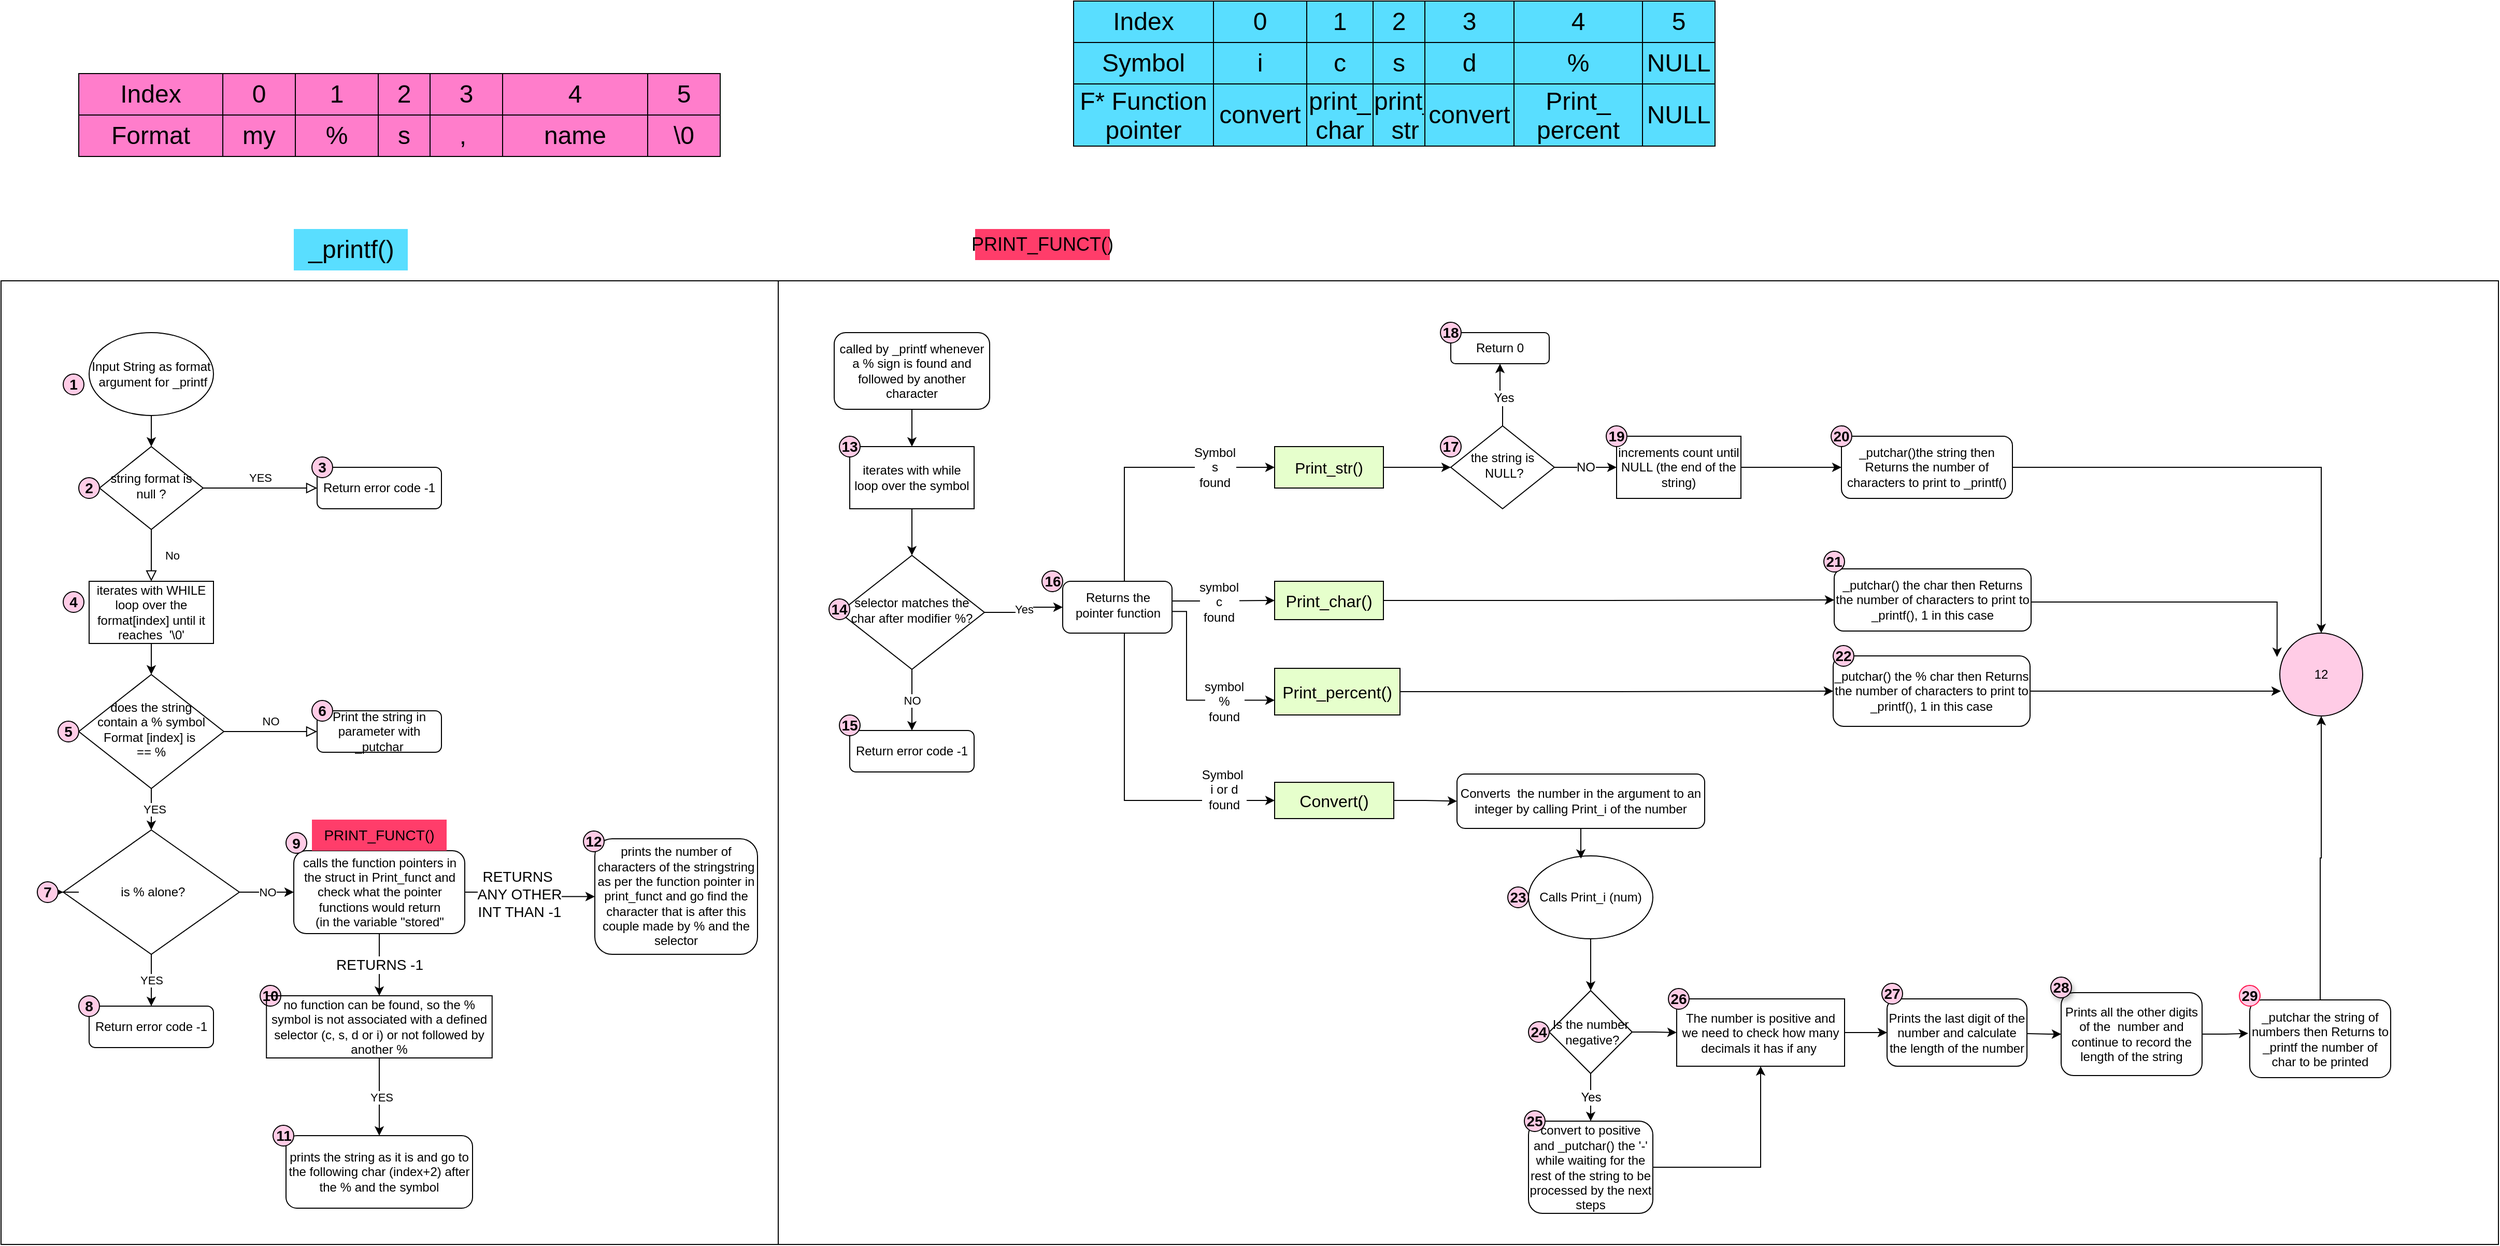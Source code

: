<mxfile version="20.0.4" type="github">
  <diagram id="C5RBs43oDa-KdzZeNtuy" name="Page-1">
    <mxGraphModel dx="1729" dy="2488" grid="1" gridSize="10" guides="1" tooltips="1" connect="1" arrows="1" fold="1" page="1" pageScale="1" pageWidth="827" pageHeight="1169" math="0" shadow="0">
      <root>
        <mxCell id="WIyWlLk6GJQsqaUBKTNV-0" />
        <mxCell id="WIyWlLk6GJQsqaUBKTNV-1" parent="WIyWlLk6GJQsqaUBKTNV-0" />
        <mxCell id="KUyzzJxHjY41XlbrRfeV-175" value="" style="whiteSpace=wrap;html=1;fontSize=14;fillColor=none;" vertex="1" parent="WIyWlLk6GJQsqaUBKTNV-1">
          <mxGeometry x="750" y="100" width="1660" height="930" as="geometry" />
        </mxCell>
        <mxCell id="KUyzzJxHjY41XlbrRfeV-25" value="" style="whiteSpace=wrap;html=1;fontSize=14;fillColor=none;" vertex="1" parent="WIyWlLk6GJQsqaUBKTNV-1">
          <mxGeometry y="100" width="750" height="930" as="geometry" />
        </mxCell>
        <mxCell id="WIyWlLk6GJQsqaUBKTNV-4" value="No" style="rounded=0;html=1;jettySize=auto;orthogonalLoop=1;fontSize=11;endArrow=block;endFill=0;endSize=8;strokeWidth=1;shadow=0;labelBackgroundColor=none;edgeStyle=orthogonalEdgeStyle;" parent="WIyWlLk6GJQsqaUBKTNV-1" source="WIyWlLk6GJQsqaUBKTNV-6" edge="1">
          <mxGeometry y="20" relative="1" as="geometry">
            <mxPoint as="offset" />
            <mxPoint x="145" y="390" as="targetPoint" />
          </mxGeometry>
        </mxCell>
        <mxCell id="WIyWlLk6GJQsqaUBKTNV-5" value="YES" style="edgeStyle=orthogonalEdgeStyle;rounded=0;html=1;jettySize=auto;orthogonalLoop=1;fontSize=11;endArrow=block;endFill=0;endSize=8;strokeWidth=1;shadow=0;labelBackgroundColor=none;" parent="WIyWlLk6GJQsqaUBKTNV-1" source="WIyWlLk6GJQsqaUBKTNV-6" target="WIyWlLk6GJQsqaUBKTNV-7" edge="1">
          <mxGeometry y="10" relative="1" as="geometry">
            <mxPoint as="offset" />
          </mxGeometry>
        </mxCell>
        <mxCell id="WIyWlLk6GJQsqaUBKTNV-6" value="string format is null ?" style="rhombus;whiteSpace=wrap;html=1;shadow=0;fontFamily=Helvetica;fontSize=12;align=center;strokeWidth=1;spacing=6;spacingTop=-4;" parent="WIyWlLk6GJQsqaUBKTNV-1" vertex="1">
          <mxGeometry x="95" y="260" width="100" height="80" as="geometry" />
        </mxCell>
        <mxCell id="WIyWlLk6GJQsqaUBKTNV-7" value="Return error code -1" style="rounded=1;whiteSpace=wrap;html=1;fontSize=12;glass=0;strokeWidth=1;shadow=0;" parent="WIyWlLk6GJQsqaUBKTNV-1" vertex="1">
          <mxGeometry x="305" y="280" width="120" height="40" as="geometry" />
        </mxCell>
        <mxCell id="WIyWlLk6GJQsqaUBKTNV-9" value="NO" style="edgeStyle=orthogonalEdgeStyle;rounded=0;html=1;jettySize=auto;orthogonalLoop=1;fontSize=11;endArrow=block;endFill=0;endSize=8;strokeWidth=1;shadow=0;labelBackgroundColor=none;" parent="WIyWlLk6GJQsqaUBKTNV-1" source="WIyWlLk6GJQsqaUBKTNV-10" target="WIyWlLk6GJQsqaUBKTNV-12" edge="1">
          <mxGeometry y="10" relative="1" as="geometry">
            <mxPoint as="offset" />
          </mxGeometry>
        </mxCell>
        <mxCell id="7TEuUntVr6q2_0Xe6KeG-6" style="edgeStyle=orthogonalEdgeStyle;rounded=0;orthogonalLoop=1;jettySize=auto;html=1;" parent="WIyWlLk6GJQsqaUBKTNV-1" source="WIyWlLk6GJQsqaUBKTNV-10" target="7TEuUntVr6q2_0Xe6KeG-5" edge="1">
          <mxGeometry relative="1" as="geometry">
            <mxPoint x="145" y="630" as="targetPoint" />
          </mxGeometry>
        </mxCell>
        <mxCell id="KUyzzJxHjY41XlbrRfeV-169" value="YES" style="edgeLabel;html=1;align=center;verticalAlign=middle;resizable=0;points=[];fontSize=11;" vertex="1" connectable="0" parent="7TEuUntVr6q2_0Xe6KeG-6">
          <mxGeometry y="3" relative="1" as="geometry">
            <mxPoint as="offset" />
          </mxGeometry>
        </mxCell>
        <mxCell id="WIyWlLk6GJQsqaUBKTNV-10" value="does the string &lt;br style=&quot;font-size: 12px;&quot;&gt;contain a % symbol&lt;br style=&quot;font-size: 12px;&quot;&gt;Format [index] is&amp;nbsp;&lt;br style=&quot;font-size: 12px;&quot;&gt;== %" style="rhombus;whiteSpace=wrap;html=1;shadow=0;fontFamily=Helvetica;fontSize=12;align=center;strokeWidth=1;spacing=6;spacingTop=-4;" parent="WIyWlLk6GJQsqaUBKTNV-1" vertex="1">
          <mxGeometry x="75" y="480" width="140" height="110" as="geometry" />
        </mxCell>
        <mxCell id="WIyWlLk6GJQsqaUBKTNV-11" value="Return error code -1" style="rounded=1;whiteSpace=wrap;html=1;fontSize=12;glass=0;strokeWidth=1;shadow=0;" parent="WIyWlLk6GJQsqaUBKTNV-1" vertex="1">
          <mxGeometry x="85" y="800" width="120" height="40" as="geometry" />
        </mxCell>
        <mxCell id="WIyWlLk6GJQsqaUBKTNV-12" value="Print the string in parameter with _putchar" style="rounded=1;whiteSpace=wrap;html=1;fontSize=12;glass=0;strokeWidth=1;shadow=0;" parent="WIyWlLk6GJQsqaUBKTNV-1" vertex="1">
          <mxGeometry x="305" y="515" width="120" height="40" as="geometry" />
        </mxCell>
        <mxCell id="7TEuUntVr6q2_0Xe6KeG-1" style="edgeStyle=orthogonalEdgeStyle;rounded=0;orthogonalLoop=1;jettySize=auto;html=1;entryX=0.5;entryY=0;entryDx=0;entryDy=0;" parent="WIyWlLk6GJQsqaUBKTNV-1" source="7TEuUntVr6q2_0Xe6KeG-0" edge="1">
          <mxGeometry relative="1" as="geometry">
            <mxPoint x="145" y="260" as="targetPoint" />
          </mxGeometry>
        </mxCell>
        <object label="Input String as format &amp;nbsp;argument for _printf" id="7TEuUntVr6q2_0Xe6KeG-0">
          <mxCell style="ellipse;whiteSpace=wrap;html=1;" parent="WIyWlLk6GJQsqaUBKTNV-1" vertex="1">
            <mxGeometry x="85" y="150" width="120" height="80" as="geometry" />
          </mxCell>
        </object>
        <mxCell id="7TEuUntVr6q2_0Xe6KeG-3" value="" style="edgeStyle=orthogonalEdgeStyle;rounded=0;orthogonalLoop=1;jettySize=auto;html=1;" parent="WIyWlLk6GJQsqaUBKTNV-1" source="7TEuUntVr6q2_0Xe6KeG-2" target="WIyWlLk6GJQsqaUBKTNV-10" edge="1">
          <mxGeometry relative="1" as="geometry" />
        </mxCell>
        <mxCell id="7TEuUntVr6q2_0Xe6KeG-2" value="iterates with WHILE loop over the format[index] until it reaches &amp;nbsp;&#39;\0&#39;" style="rounded=0;whiteSpace=wrap;html=1;" parent="WIyWlLk6GJQsqaUBKTNV-1" vertex="1">
          <mxGeometry x="85" y="390" width="120" height="60" as="geometry" />
        </mxCell>
        <mxCell id="7TEuUntVr6q2_0Xe6KeG-7" value="YES" style="edgeStyle=orthogonalEdgeStyle;rounded=0;orthogonalLoop=1;jettySize=auto;html=1;" parent="WIyWlLk6GJQsqaUBKTNV-1" source="7TEuUntVr6q2_0Xe6KeG-5" target="WIyWlLk6GJQsqaUBKTNV-11" edge="1">
          <mxGeometry relative="1" as="geometry" />
        </mxCell>
        <mxCell id="7TEuUntVr6q2_0Xe6KeG-9" value="NO" style="edgeStyle=orthogonalEdgeStyle;rounded=0;orthogonalLoop=1;jettySize=auto;html=1;entryX=0;entryY=0.5;entryDx=0;entryDy=0;" parent="WIyWlLk6GJQsqaUBKTNV-1" source="7TEuUntVr6q2_0Xe6KeG-5" target="KUyzzJxHjY41XlbrRfeV-10" edge="1">
          <mxGeometry relative="1" as="geometry">
            <mxPoint x="325" y="690" as="targetPoint" />
          </mxGeometry>
        </mxCell>
        <mxCell id="7TEuUntVr6q2_0Xe6KeG-5" value="&amp;nbsp;is % alone?" style="rhombus;whiteSpace=wrap;html=1;" parent="WIyWlLk6GJQsqaUBKTNV-1" vertex="1">
          <mxGeometry x="60" y="630" width="170" height="120" as="geometry" />
        </mxCell>
        <mxCell id="KUyzzJxHjY41XlbrRfeV-0" value="&lt;b&gt;&lt;font style=&quot;font-size: 14px;&quot;&gt;1&lt;/font&gt;&lt;/b&gt;" style="ellipse;whiteSpace=wrap;html=1;aspect=fixed;fillColor=#FFCCE6;" vertex="1" parent="WIyWlLk6GJQsqaUBKTNV-1">
          <mxGeometry x="60" y="190" width="20" height="20" as="geometry" />
        </mxCell>
        <mxCell id="KUyzzJxHjY41XlbrRfeV-1" value="&lt;b&gt;&lt;font style=&quot;font-size: 14px;&quot;&gt;2&lt;/font&gt;&lt;/b&gt;" style="ellipse;whiteSpace=wrap;html=1;aspect=fixed;fillColor=#FFCCE6;" vertex="1" parent="WIyWlLk6GJQsqaUBKTNV-1">
          <mxGeometry x="75" y="290" width="20" height="20" as="geometry" />
        </mxCell>
        <mxCell id="KUyzzJxHjY41XlbrRfeV-2" value="&lt;b&gt;&lt;font style=&quot;font-size: 14px;&quot;&gt;3&lt;/font&gt;&lt;/b&gt;" style="ellipse;whiteSpace=wrap;html=1;aspect=fixed;fillColor=#FFCCE6;" vertex="1" parent="WIyWlLk6GJQsqaUBKTNV-1">
          <mxGeometry x="300" y="270" width="20" height="20" as="geometry" />
        </mxCell>
        <mxCell id="KUyzzJxHjY41XlbrRfeV-3" value="&lt;b&gt;&lt;font style=&quot;font-size: 14px;&quot;&gt;4&lt;/font&gt;&lt;/b&gt;" style="ellipse;whiteSpace=wrap;html=1;aspect=fixed;fillColor=#FFCCE6;" vertex="1" parent="WIyWlLk6GJQsqaUBKTNV-1">
          <mxGeometry x="60" y="400" width="20" height="20" as="geometry" />
        </mxCell>
        <mxCell id="KUyzzJxHjY41XlbrRfeV-4" value="&lt;b&gt;&lt;font style=&quot;font-size: 14px;&quot;&gt;5&lt;/font&gt;&lt;/b&gt;" style="ellipse;whiteSpace=wrap;html=1;aspect=fixed;fillColor=#FFCCE6;" vertex="1" parent="WIyWlLk6GJQsqaUBKTNV-1">
          <mxGeometry x="55" y="525" width="20" height="20" as="geometry" />
        </mxCell>
        <mxCell id="KUyzzJxHjY41XlbrRfeV-5" value="&lt;b&gt;&lt;font style=&quot;font-size: 14px;&quot;&gt;6&lt;/font&gt;&lt;/b&gt;" style="ellipse;whiteSpace=wrap;html=1;aspect=fixed;fillColor=#FFCCE6;" vertex="1" parent="WIyWlLk6GJQsqaUBKTNV-1">
          <mxGeometry x="300" y="505" width="20" height="20" as="geometry" />
        </mxCell>
        <mxCell id="KUyzzJxHjY41XlbrRfeV-7" value="" style="edgeStyle=orthogonalEdgeStyle;rounded=0;orthogonalLoop=1;jettySize=auto;html=1;fontSize=14;" edge="1" parent="WIyWlLk6GJQsqaUBKTNV-1" source="KUyzzJxHjY41XlbrRfeV-6" target="7TEuUntVr6q2_0Xe6KeG-5">
          <mxGeometry relative="1" as="geometry" />
        </mxCell>
        <mxCell id="KUyzzJxHjY41XlbrRfeV-6" value="&lt;b&gt;&lt;font style=&quot;font-size: 14px;&quot;&gt;7&lt;/font&gt;&lt;/b&gt;" style="ellipse;whiteSpace=wrap;html=1;aspect=fixed;fillColor=#FFCCE6;" vertex="1" parent="WIyWlLk6GJQsqaUBKTNV-1">
          <mxGeometry x="35" y="680" width="20" height="20" as="geometry" />
        </mxCell>
        <mxCell id="KUyzzJxHjY41XlbrRfeV-8" value="&lt;b&gt;&lt;font style=&quot;font-size: 14px;&quot;&gt;8&lt;/font&gt;&lt;/b&gt;" style="ellipse;whiteSpace=wrap;html=1;aspect=fixed;fillColor=#FFCCE6;" vertex="1" parent="WIyWlLk6GJQsqaUBKTNV-1">
          <mxGeometry x="75" y="790" width="20" height="20" as="geometry" />
        </mxCell>
        <mxCell id="KUyzzJxHjY41XlbrRfeV-14" value="RETURNS -1" style="edgeStyle=orthogonalEdgeStyle;rounded=0;orthogonalLoop=1;jettySize=auto;html=1;fontSize=14;entryX=0.5;entryY=0;entryDx=0;entryDy=0;" edge="1" parent="WIyWlLk6GJQsqaUBKTNV-1" source="KUyzzJxHjY41XlbrRfeV-10" target="KUyzzJxHjY41XlbrRfeV-171">
          <mxGeometry relative="1" as="geometry">
            <mxPoint x="310" y="790" as="targetPoint" />
          </mxGeometry>
        </mxCell>
        <mxCell id="KUyzzJxHjY41XlbrRfeV-22" value="RETURNS&amp;nbsp;&lt;br&gt;ANY OTHER&lt;br&gt;INT THAN -1" style="edgeStyle=orthogonalEdgeStyle;rounded=0;orthogonalLoop=1;jettySize=auto;html=1;fontSize=14;" edge="1" parent="WIyWlLk6GJQsqaUBKTNV-1" source="KUyzzJxHjY41XlbrRfeV-10" target="KUyzzJxHjY41XlbrRfeV-19">
          <mxGeometry y="-10" relative="1" as="geometry">
            <mxPoint as="offset" />
          </mxGeometry>
        </mxCell>
        <mxCell id="KUyzzJxHjY41XlbrRfeV-10" value="&lt;span style=&quot;font-size: 12px;&quot;&gt;calls the function pointers in the struct in Print_funct and check what the pointer functions would return&lt;br style=&quot;font-size: 12px;&quot;&gt;(in the variable &quot;stored&quot;&lt;br style=&quot;font-size: 12px;&quot;&gt;&lt;/span&gt;" style="rounded=1;whiteSpace=wrap;html=1;fontSize=12;" vertex="1" parent="WIyWlLk6GJQsqaUBKTNV-1">
          <mxGeometry x="282.5" y="650" width="165" height="80" as="geometry" />
        </mxCell>
        <mxCell id="KUyzzJxHjY41XlbrRfeV-11" value="&lt;b&gt;&lt;font style=&quot;font-size: 14px;&quot;&gt;9&lt;/font&gt;&lt;/b&gt;" style="ellipse;whiteSpace=wrap;html=1;aspect=fixed;fillColor=#FFCCE6;" vertex="1" parent="WIyWlLk6GJQsqaUBKTNV-1">
          <mxGeometry x="275" y="632.5" width="20" height="20" as="geometry" />
        </mxCell>
        <mxCell id="KUyzzJxHjY41XlbrRfeV-13" value="&lt;b&gt;&lt;font style=&quot;font-size: 14px;&quot;&gt;10&lt;/font&gt;&lt;/b&gt;" style="ellipse;whiteSpace=wrap;html=1;aspect=fixed;fillColor=#FFCCE6;" vertex="1" parent="WIyWlLk6GJQsqaUBKTNV-1">
          <mxGeometry x="250" y="780" width="20" height="20" as="geometry" />
        </mxCell>
        <mxCell id="KUyzzJxHjY41XlbrRfeV-15" value="prints the string as it is and go to the following char (index+2) after the % and the symbol" style="rounded=1;whiteSpace=wrap;html=1;fontSize=12;glass=0;strokeWidth=1;shadow=0;" vertex="1" parent="WIyWlLk6GJQsqaUBKTNV-1">
          <mxGeometry x="275" y="925" width="180" height="70" as="geometry" />
        </mxCell>
        <mxCell id="KUyzzJxHjY41XlbrRfeV-17" value="PRINT_FUNCT()" style="text;html=1;strokeColor=none;fillColor=#FF3D6A;align=center;verticalAlign=middle;whiteSpace=wrap;rounded=0;fontSize=14;" vertex="1" parent="WIyWlLk6GJQsqaUBKTNV-1">
          <mxGeometry x="300" y="620" width="130" height="30" as="geometry" />
        </mxCell>
        <mxCell id="KUyzzJxHjY41XlbrRfeV-18" value="&lt;b&gt;&lt;font style=&quot;font-size: 14px;&quot;&gt;11&lt;/font&gt;&lt;/b&gt;" style="ellipse;whiteSpace=wrap;html=1;aspect=fixed;fillColor=#FFCCE6;" vertex="1" parent="WIyWlLk6GJQsqaUBKTNV-1">
          <mxGeometry x="262.5" y="915" width="20" height="20" as="geometry" />
        </mxCell>
        <mxCell id="KUyzzJxHjY41XlbrRfeV-19" value="prints the number of characters of the stringstring as per the function pointer in print_funct and go find the character that is after this couple made by % and the selector" style="rounded=1;whiteSpace=wrap;html=1;fontSize=12;glass=0;strokeWidth=1;shadow=0;" vertex="1" parent="WIyWlLk6GJQsqaUBKTNV-1">
          <mxGeometry x="573" y="638.5" width="157" height="111.5" as="geometry" />
        </mxCell>
        <mxCell id="KUyzzJxHjY41XlbrRfeV-23" value="&lt;b&gt;&lt;font style=&quot;font-size: 14px;&quot;&gt;12&lt;/font&gt;&lt;/b&gt;" style="ellipse;whiteSpace=wrap;html=1;aspect=fixed;fillColor=#FFCCE6;" vertex="1" parent="WIyWlLk6GJQsqaUBKTNV-1">
          <mxGeometry x="562" y="631" width="20" height="20" as="geometry" />
        </mxCell>
        <mxCell id="KUyzzJxHjY41XlbrRfeV-24" value="PRINT_FUNCT()" style="text;html=1;strokeColor=none;fillColor=#FF3D6A;align=center;verticalAlign=middle;whiteSpace=wrap;rounded=0;fontSize=18;" vertex="1" parent="WIyWlLk6GJQsqaUBKTNV-1">
          <mxGeometry x="940" y="50" width="130" height="30" as="geometry" />
        </mxCell>
        <mxCell id="KUyzzJxHjY41XlbrRfeV-26" value="&lt;font style=&quot;font-size: 24px;&quot;&gt;_printf()&lt;/font&gt;" style="text;html=1;strokeColor=none;fillColor=#59DEFF;align=center;verticalAlign=middle;whiteSpace=wrap;rounded=0;fontSize=14;" vertex="1" parent="WIyWlLk6GJQsqaUBKTNV-1">
          <mxGeometry x="282.5" y="50" width="110" height="40" as="geometry" />
        </mxCell>
        <mxCell id="KUyzzJxHjY41XlbrRfeV-27" value="" style="shape=table;html=1;whiteSpace=wrap;startSize=0;container=1;collapsible=0;childLayout=tableLayout;fontSize=24;fillColor=#59DEFF;" vertex="1" parent="WIyWlLk6GJQsqaUBKTNV-1">
          <mxGeometry x="1035" y="-170" width="619" height="140" as="geometry" />
        </mxCell>
        <mxCell id="KUyzzJxHjY41XlbrRfeV-28" value="" style="shape=tableRow;horizontal=0;startSize=0;swimlaneHead=0;swimlaneBody=0;top=0;left=0;bottom=0;right=0;collapsible=0;dropTarget=0;fillColor=none;points=[[0,0.5],[1,0.5]];portConstraint=eastwest;fontSize=24;" vertex="1" parent="KUyzzJxHjY41XlbrRfeV-27">
          <mxGeometry width="619" height="40" as="geometry" />
        </mxCell>
        <mxCell id="KUyzzJxHjY41XlbrRfeV-30" value="Index" style="shape=partialRectangle;html=1;whiteSpace=wrap;connectable=0;fillColor=none;top=0;left=0;bottom=0;right=0;overflow=hidden;fontSize=24;" vertex="1" parent="KUyzzJxHjY41XlbrRfeV-28">
          <mxGeometry width="135" height="40" as="geometry">
            <mxRectangle width="135" height="40" as="alternateBounds" />
          </mxGeometry>
        </mxCell>
        <mxCell id="KUyzzJxHjY41XlbrRfeV-31" value="0" style="shape=partialRectangle;html=1;whiteSpace=wrap;connectable=0;fillColor=none;top=0;left=0;bottom=0;right=0;overflow=hidden;fontSize=24;" vertex="1" parent="KUyzzJxHjY41XlbrRfeV-28">
          <mxGeometry x="135" width="90" height="40" as="geometry">
            <mxRectangle width="90" height="40" as="alternateBounds" />
          </mxGeometry>
        </mxCell>
        <mxCell id="KUyzzJxHjY41XlbrRfeV-41" value="1" style="shape=partialRectangle;html=1;whiteSpace=wrap;connectable=0;fillColor=none;top=0;left=0;bottom=0;right=0;overflow=hidden;fontSize=24;" vertex="1" parent="KUyzzJxHjY41XlbrRfeV-28">
          <mxGeometry x="225" width="64" height="40" as="geometry">
            <mxRectangle width="64" height="40" as="alternateBounds" />
          </mxGeometry>
        </mxCell>
        <mxCell id="KUyzzJxHjY41XlbrRfeV-44" value="2" style="shape=partialRectangle;html=1;whiteSpace=wrap;connectable=0;fillColor=none;top=0;left=0;bottom=0;right=0;overflow=hidden;fontSize=24;" vertex="1" parent="KUyzzJxHjY41XlbrRfeV-28">
          <mxGeometry x="289" width="50" height="40" as="geometry">
            <mxRectangle width="50" height="40" as="alternateBounds" />
          </mxGeometry>
        </mxCell>
        <mxCell id="KUyzzJxHjY41XlbrRfeV-47" value="3" style="shape=partialRectangle;html=1;whiteSpace=wrap;connectable=0;fillColor=none;top=0;left=0;bottom=0;right=0;overflow=hidden;fontSize=24;" vertex="1" parent="KUyzzJxHjY41XlbrRfeV-28">
          <mxGeometry x="339" width="86" height="40" as="geometry">
            <mxRectangle width="86" height="40" as="alternateBounds" />
          </mxGeometry>
        </mxCell>
        <mxCell id="KUyzzJxHjY41XlbrRfeV-50" value="4" style="shape=partialRectangle;html=1;whiteSpace=wrap;connectable=0;fillColor=none;top=0;left=0;bottom=0;right=0;overflow=hidden;fontSize=24;" vertex="1" parent="KUyzzJxHjY41XlbrRfeV-28">
          <mxGeometry x="425" width="124" height="40" as="geometry">
            <mxRectangle width="124" height="40" as="alternateBounds" />
          </mxGeometry>
        </mxCell>
        <mxCell id="KUyzzJxHjY41XlbrRfeV-53" value="5" style="shape=partialRectangle;html=1;whiteSpace=wrap;connectable=0;fillColor=none;top=0;left=0;bottom=0;right=0;overflow=hidden;fontSize=24;" vertex="1" parent="KUyzzJxHjY41XlbrRfeV-28">
          <mxGeometry x="549" width="70" height="40" as="geometry">
            <mxRectangle width="70" height="40" as="alternateBounds" />
          </mxGeometry>
        </mxCell>
        <mxCell id="KUyzzJxHjY41XlbrRfeV-32" value="" style="shape=tableRow;horizontal=0;startSize=0;swimlaneHead=0;swimlaneBody=0;top=0;left=0;bottom=0;right=0;collapsible=0;dropTarget=0;fillColor=none;points=[[0,0.5],[1,0.5]];portConstraint=eastwest;fontSize=24;" vertex="1" parent="KUyzzJxHjY41XlbrRfeV-27">
          <mxGeometry y="40" width="619" height="40" as="geometry" />
        </mxCell>
        <mxCell id="KUyzzJxHjY41XlbrRfeV-34" value="Symbol" style="shape=partialRectangle;html=1;whiteSpace=wrap;connectable=0;fillColor=none;top=0;left=0;bottom=0;right=0;overflow=hidden;fontSize=24;" vertex="1" parent="KUyzzJxHjY41XlbrRfeV-32">
          <mxGeometry width="135" height="40" as="geometry">
            <mxRectangle width="135" height="40" as="alternateBounds" />
          </mxGeometry>
        </mxCell>
        <mxCell id="KUyzzJxHjY41XlbrRfeV-35" value="i" style="shape=partialRectangle;html=1;whiteSpace=wrap;connectable=0;fillColor=none;top=0;left=0;bottom=0;right=0;overflow=hidden;fontSize=24;" vertex="1" parent="KUyzzJxHjY41XlbrRfeV-32">
          <mxGeometry x="135" width="90" height="40" as="geometry">
            <mxRectangle width="90" height="40" as="alternateBounds" />
          </mxGeometry>
        </mxCell>
        <mxCell id="KUyzzJxHjY41XlbrRfeV-42" value="c" style="shape=partialRectangle;html=1;whiteSpace=wrap;connectable=0;fillColor=none;top=0;left=0;bottom=0;right=0;overflow=hidden;fontSize=24;" vertex="1" parent="KUyzzJxHjY41XlbrRfeV-32">
          <mxGeometry x="225" width="64" height="40" as="geometry">
            <mxRectangle width="64" height="40" as="alternateBounds" />
          </mxGeometry>
        </mxCell>
        <mxCell id="KUyzzJxHjY41XlbrRfeV-45" value="s" style="shape=partialRectangle;html=1;whiteSpace=wrap;connectable=0;fillColor=none;top=0;left=0;bottom=0;right=0;overflow=hidden;fontSize=24;" vertex="1" parent="KUyzzJxHjY41XlbrRfeV-32">
          <mxGeometry x="289" width="50" height="40" as="geometry">
            <mxRectangle width="50" height="40" as="alternateBounds" />
          </mxGeometry>
        </mxCell>
        <mxCell id="KUyzzJxHjY41XlbrRfeV-48" value="d" style="shape=partialRectangle;html=1;whiteSpace=wrap;connectable=0;fillColor=none;top=0;left=0;bottom=0;right=0;overflow=hidden;fontSize=24;" vertex="1" parent="KUyzzJxHjY41XlbrRfeV-32">
          <mxGeometry x="339" width="86" height="40" as="geometry">
            <mxRectangle width="86" height="40" as="alternateBounds" />
          </mxGeometry>
        </mxCell>
        <mxCell id="KUyzzJxHjY41XlbrRfeV-51" value="%" style="shape=partialRectangle;html=1;whiteSpace=wrap;connectable=0;fillColor=none;top=0;left=0;bottom=0;right=0;overflow=hidden;fontSize=24;" vertex="1" parent="KUyzzJxHjY41XlbrRfeV-32">
          <mxGeometry x="425" width="124" height="40" as="geometry">
            <mxRectangle width="124" height="40" as="alternateBounds" />
          </mxGeometry>
        </mxCell>
        <mxCell id="KUyzzJxHjY41XlbrRfeV-54" value="NULL" style="shape=partialRectangle;html=1;whiteSpace=wrap;connectable=0;fillColor=none;top=0;left=0;bottom=0;right=0;overflow=hidden;fontSize=24;" vertex="1" parent="KUyzzJxHjY41XlbrRfeV-32">
          <mxGeometry x="549" width="70" height="40" as="geometry">
            <mxRectangle width="70" height="40" as="alternateBounds" />
          </mxGeometry>
        </mxCell>
        <mxCell id="KUyzzJxHjY41XlbrRfeV-36" value="" style="shape=tableRow;horizontal=0;startSize=0;swimlaneHead=0;swimlaneBody=0;top=0;left=0;bottom=0;right=0;collapsible=0;dropTarget=0;fillColor=none;points=[[0,0.5],[1,0.5]];portConstraint=eastwest;fontSize=24;" vertex="1" parent="KUyzzJxHjY41XlbrRfeV-27">
          <mxGeometry y="80" width="619" height="60" as="geometry" />
        </mxCell>
        <mxCell id="KUyzzJxHjY41XlbrRfeV-38" value="F* Function&lt;br&gt;pointer" style="shape=partialRectangle;html=1;whiteSpace=wrap;connectable=0;fillColor=none;top=0;left=0;bottom=0;right=0;overflow=hidden;fontSize=24;" vertex="1" parent="KUyzzJxHjY41XlbrRfeV-36">
          <mxGeometry width="135" height="60" as="geometry">
            <mxRectangle width="135" height="60" as="alternateBounds" />
          </mxGeometry>
        </mxCell>
        <mxCell id="KUyzzJxHjY41XlbrRfeV-39" value="convert" style="shape=partialRectangle;html=1;whiteSpace=wrap;connectable=0;fillColor=none;top=0;left=0;bottom=0;right=0;overflow=hidden;pointerEvents=1;fontSize=24;" vertex="1" parent="KUyzzJxHjY41XlbrRfeV-36">
          <mxGeometry x="135" width="90" height="60" as="geometry">
            <mxRectangle width="90" height="60" as="alternateBounds" />
          </mxGeometry>
        </mxCell>
        <mxCell id="KUyzzJxHjY41XlbrRfeV-43" value="print_&lt;br&gt;char" style="shape=partialRectangle;html=1;whiteSpace=wrap;connectable=0;fillColor=none;top=0;left=0;bottom=0;right=0;overflow=hidden;pointerEvents=1;fontSize=24;" vertex="1" parent="KUyzzJxHjY41XlbrRfeV-36">
          <mxGeometry x="225" width="64" height="60" as="geometry">
            <mxRectangle width="64" height="60" as="alternateBounds" />
          </mxGeometry>
        </mxCell>
        <mxCell id="KUyzzJxHjY41XlbrRfeV-46" value="print_&lt;br&gt;str" style="shape=partialRectangle;html=1;whiteSpace=wrap;connectable=0;fillColor=none;top=0;left=0;bottom=0;right=0;overflow=hidden;pointerEvents=1;fontSize=24;" vertex="1" parent="KUyzzJxHjY41XlbrRfeV-36">
          <mxGeometry x="289" width="50" height="60" as="geometry">
            <mxRectangle width="50" height="60" as="alternateBounds" />
          </mxGeometry>
        </mxCell>
        <mxCell id="KUyzzJxHjY41XlbrRfeV-49" value="convert" style="shape=partialRectangle;html=1;whiteSpace=wrap;connectable=0;fillColor=none;top=0;left=0;bottom=0;right=0;overflow=hidden;pointerEvents=1;fontSize=24;" vertex="1" parent="KUyzzJxHjY41XlbrRfeV-36">
          <mxGeometry x="339" width="86" height="60" as="geometry">
            <mxRectangle width="86" height="60" as="alternateBounds" />
          </mxGeometry>
        </mxCell>
        <mxCell id="KUyzzJxHjY41XlbrRfeV-52" value="Print_&lt;br&gt;percent" style="shape=partialRectangle;html=1;whiteSpace=wrap;connectable=0;fillColor=none;top=0;left=0;bottom=0;right=0;overflow=hidden;pointerEvents=1;fontSize=24;" vertex="1" parent="KUyzzJxHjY41XlbrRfeV-36">
          <mxGeometry x="425" width="124" height="60" as="geometry">
            <mxRectangle width="124" height="60" as="alternateBounds" />
          </mxGeometry>
        </mxCell>
        <mxCell id="KUyzzJxHjY41XlbrRfeV-55" value="NULL" style="shape=partialRectangle;html=1;whiteSpace=wrap;connectable=0;fillColor=none;top=0;left=0;bottom=0;right=0;overflow=hidden;pointerEvents=1;fontSize=24;" vertex="1" parent="KUyzzJxHjY41XlbrRfeV-36">
          <mxGeometry x="549" width="70" height="60" as="geometry">
            <mxRectangle width="70" height="60" as="alternateBounds" />
          </mxGeometry>
        </mxCell>
        <mxCell id="KUyzzJxHjY41XlbrRfeV-84" style="edgeStyle=orthogonalEdgeStyle;rounded=0;orthogonalLoop=1;jettySize=auto;html=1;entryX=0.5;entryY=0;entryDx=0;entryDy=0;fontSize=24;" edge="1" parent="WIyWlLk6GJQsqaUBKTNV-1" source="KUyzzJxHjY41XlbrRfeV-56" target="KUyzzJxHjY41XlbrRfeV-83">
          <mxGeometry relative="1" as="geometry" />
        </mxCell>
        <mxCell id="KUyzzJxHjY41XlbrRfeV-56" value="&lt;span style=&quot;font-size: 12px;&quot;&gt;called by _printf whenever a % sign is found and followed by another character&lt;br style=&quot;font-size: 12px;&quot;&gt;&lt;/span&gt;" style="rounded=1;whiteSpace=wrap;html=1;fontSize=12;" vertex="1" parent="WIyWlLk6GJQsqaUBKTNV-1">
          <mxGeometry x="804" y="150" width="150" height="74" as="geometry" />
        </mxCell>
        <mxCell id="KUyzzJxHjY41XlbrRfeV-57" value="" style="shape=table;html=1;whiteSpace=wrap;startSize=0;container=1;collapsible=0;childLayout=tableLayout;fontSize=24;fillColor=#FF7DCB;" vertex="1" parent="WIyWlLk6GJQsqaUBKTNV-1">
          <mxGeometry x="75" y="-100" width="619" height="80" as="geometry" />
        </mxCell>
        <mxCell id="KUyzzJxHjY41XlbrRfeV-58" value="" style="shape=tableRow;horizontal=0;startSize=0;swimlaneHead=0;swimlaneBody=0;top=0;left=0;bottom=0;right=0;collapsible=0;dropTarget=0;fillColor=none;points=[[0,0.5],[1,0.5]];portConstraint=eastwest;fontSize=24;" vertex="1" parent="KUyzzJxHjY41XlbrRfeV-57">
          <mxGeometry width="619" height="40" as="geometry" />
        </mxCell>
        <mxCell id="KUyzzJxHjY41XlbrRfeV-59" value="Index" style="shape=partialRectangle;html=1;whiteSpace=wrap;connectable=0;fillColor=none;top=0;left=0;bottom=0;right=0;overflow=hidden;fontSize=24;" vertex="1" parent="KUyzzJxHjY41XlbrRfeV-58">
          <mxGeometry width="139" height="40" as="geometry">
            <mxRectangle width="139" height="40" as="alternateBounds" />
          </mxGeometry>
        </mxCell>
        <mxCell id="KUyzzJxHjY41XlbrRfeV-60" value="0" style="shape=partialRectangle;html=1;whiteSpace=wrap;connectable=0;fillColor=none;top=0;left=0;bottom=0;right=0;overflow=hidden;fontSize=24;" vertex="1" parent="KUyzzJxHjY41XlbrRfeV-58">
          <mxGeometry x="139" width="70" height="40" as="geometry">
            <mxRectangle width="70" height="40" as="alternateBounds" />
          </mxGeometry>
        </mxCell>
        <mxCell id="KUyzzJxHjY41XlbrRfeV-61" value="1" style="shape=partialRectangle;html=1;whiteSpace=wrap;connectable=0;fillColor=none;top=0;left=0;bottom=0;right=0;overflow=hidden;fontSize=24;" vertex="1" parent="KUyzzJxHjY41XlbrRfeV-58">
          <mxGeometry x="209" width="80" height="40" as="geometry">
            <mxRectangle width="80" height="40" as="alternateBounds" />
          </mxGeometry>
        </mxCell>
        <mxCell id="KUyzzJxHjY41XlbrRfeV-62" value="2" style="shape=partialRectangle;html=1;whiteSpace=wrap;connectable=0;fillColor=none;top=0;left=0;bottom=0;right=0;overflow=hidden;fontSize=24;" vertex="1" parent="KUyzzJxHjY41XlbrRfeV-58">
          <mxGeometry x="289" width="50" height="40" as="geometry">
            <mxRectangle width="50" height="40" as="alternateBounds" />
          </mxGeometry>
        </mxCell>
        <mxCell id="KUyzzJxHjY41XlbrRfeV-63" value="3" style="shape=partialRectangle;html=1;whiteSpace=wrap;connectable=0;fillColor=none;top=0;left=0;bottom=0;right=0;overflow=hidden;fontSize=24;" vertex="1" parent="KUyzzJxHjY41XlbrRfeV-58">
          <mxGeometry x="339" width="70" height="40" as="geometry">
            <mxRectangle width="70" height="40" as="alternateBounds" />
          </mxGeometry>
        </mxCell>
        <mxCell id="KUyzzJxHjY41XlbrRfeV-64" value="4" style="shape=partialRectangle;html=1;whiteSpace=wrap;connectable=0;fillColor=none;top=0;left=0;bottom=0;right=0;overflow=hidden;fontSize=24;" vertex="1" parent="KUyzzJxHjY41XlbrRfeV-58">
          <mxGeometry x="409" width="140" height="40" as="geometry">
            <mxRectangle width="140" height="40" as="alternateBounds" />
          </mxGeometry>
        </mxCell>
        <mxCell id="KUyzzJxHjY41XlbrRfeV-65" value="5" style="shape=partialRectangle;html=1;whiteSpace=wrap;connectable=0;fillColor=none;top=0;left=0;bottom=0;right=0;overflow=hidden;fontSize=24;" vertex="1" parent="KUyzzJxHjY41XlbrRfeV-58">
          <mxGeometry x="549" width="70" height="40" as="geometry">
            <mxRectangle width="70" height="40" as="alternateBounds" />
          </mxGeometry>
        </mxCell>
        <mxCell id="KUyzzJxHjY41XlbrRfeV-66" value="" style="shape=tableRow;horizontal=0;startSize=0;swimlaneHead=0;swimlaneBody=0;top=0;left=0;bottom=0;right=0;collapsible=0;dropTarget=0;fillColor=none;points=[[0,0.5],[1,0.5]];portConstraint=eastwest;fontSize=24;" vertex="1" parent="KUyzzJxHjY41XlbrRfeV-57">
          <mxGeometry y="40" width="619" height="40" as="geometry" />
        </mxCell>
        <mxCell id="KUyzzJxHjY41XlbrRfeV-67" value="Format" style="shape=partialRectangle;html=1;whiteSpace=wrap;connectable=0;fillColor=none;top=0;left=0;bottom=0;right=0;overflow=hidden;fontSize=24;" vertex="1" parent="KUyzzJxHjY41XlbrRfeV-66">
          <mxGeometry width="139" height="40" as="geometry">
            <mxRectangle width="139" height="40" as="alternateBounds" />
          </mxGeometry>
        </mxCell>
        <mxCell id="KUyzzJxHjY41XlbrRfeV-68" value="my" style="shape=partialRectangle;html=1;whiteSpace=wrap;connectable=0;fillColor=none;top=0;left=0;bottom=0;right=0;overflow=hidden;fontSize=24;" vertex="1" parent="KUyzzJxHjY41XlbrRfeV-66">
          <mxGeometry x="139" width="70" height="40" as="geometry">
            <mxRectangle width="70" height="40" as="alternateBounds" />
          </mxGeometry>
        </mxCell>
        <mxCell id="KUyzzJxHjY41XlbrRfeV-69" value="%" style="shape=partialRectangle;html=1;whiteSpace=wrap;connectable=0;fillColor=none;top=0;left=0;bottom=0;right=0;overflow=hidden;fontSize=24;" vertex="1" parent="KUyzzJxHjY41XlbrRfeV-66">
          <mxGeometry x="209" width="80" height="40" as="geometry">
            <mxRectangle width="80" height="40" as="alternateBounds" />
          </mxGeometry>
        </mxCell>
        <mxCell id="KUyzzJxHjY41XlbrRfeV-70" value="s" style="shape=partialRectangle;html=1;whiteSpace=wrap;connectable=0;fillColor=none;top=0;left=0;bottom=0;right=0;overflow=hidden;fontSize=24;" vertex="1" parent="KUyzzJxHjY41XlbrRfeV-66">
          <mxGeometry x="289" width="50" height="40" as="geometry">
            <mxRectangle width="50" height="40" as="alternateBounds" />
          </mxGeometry>
        </mxCell>
        <mxCell id="KUyzzJxHjY41XlbrRfeV-71" value=",&amp;nbsp;" style="shape=partialRectangle;html=1;whiteSpace=wrap;connectable=0;fillColor=none;top=0;left=0;bottom=0;right=0;overflow=hidden;fontSize=24;" vertex="1" parent="KUyzzJxHjY41XlbrRfeV-66">
          <mxGeometry x="339" width="70" height="40" as="geometry">
            <mxRectangle width="70" height="40" as="alternateBounds" />
          </mxGeometry>
        </mxCell>
        <mxCell id="KUyzzJxHjY41XlbrRfeV-72" value="name" style="shape=partialRectangle;html=1;whiteSpace=wrap;connectable=0;fillColor=none;top=0;left=0;bottom=0;right=0;overflow=hidden;fontSize=24;" vertex="1" parent="KUyzzJxHjY41XlbrRfeV-66">
          <mxGeometry x="409" width="140" height="40" as="geometry">
            <mxRectangle width="140" height="40" as="alternateBounds" />
          </mxGeometry>
        </mxCell>
        <mxCell id="KUyzzJxHjY41XlbrRfeV-73" value="\0" style="shape=partialRectangle;html=1;whiteSpace=wrap;connectable=0;fillColor=none;top=0;left=0;bottom=0;right=0;overflow=hidden;fontSize=24;" vertex="1" parent="KUyzzJxHjY41XlbrRfeV-66">
          <mxGeometry x="549" width="70" height="40" as="geometry">
            <mxRectangle width="70" height="40" as="alternateBounds" />
          </mxGeometry>
        </mxCell>
        <mxCell id="KUyzzJxHjY41XlbrRfeV-88" value="" style="edgeStyle=orthogonalEdgeStyle;rounded=0;orthogonalLoop=1;jettySize=auto;html=1;fontSize=24;" edge="1" parent="WIyWlLk6GJQsqaUBKTNV-1" source="KUyzzJxHjY41XlbrRfeV-83" target="KUyzzJxHjY41XlbrRfeV-87">
          <mxGeometry relative="1" as="geometry" />
        </mxCell>
        <mxCell id="KUyzzJxHjY41XlbrRfeV-83" value="iterates with while loop over the symbol" style="rounded=0;whiteSpace=wrap;html=1;" vertex="1" parent="WIyWlLk6GJQsqaUBKTNV-1">
          <mxGeometry x="819" y="260" width="120" height="60" as="geometry" />
        </mxCell>
        <mxCell id="KUyzzJxHjY41XlbrRfeV-92" value="NO" style="edgeStyle=orthogonalEdgeStyle;rounded=0;orthogonalLoop=1;jettySize=auto;html=1;fontSize=11;" edge="1" parent="WIyWlLk6GJQsqaUBKTNV-1" source="KUyzzJxHjY41XlbrRfeV-87" target="KUyzzJxHjY41XlbrRfeV-91">
          <mxGeometry relative="1" as="geometry" />
        </mxCell>
        <mxCell id="KUyzzJxHjY41XlbrRfeV-95" value="Yes" style="edgeStyle=orthogonalEdgeStyle;rounded=0;orthogonalLoop=1;jettySize=auto;html=1;fontSize=11;" edge="1" parent="WIyWlLk6GJQsqaUBKTNV-1" source="KUyzzJxHjY41XlbrRfeV-87" target="KUyzzJxHjY41XlbrRfeV-94">
          <mxGeometry relative="1" as="geometry" />
        </mxCell>
        <mxCell id="KUyzzJxHjY41XlbrRfeV-87" value="selector matches the char after modifier %?" style="rhombus;whiteSpace=wrap;html=1;shadow=0;fontFamily=Helvetica;fontSize=12;align=center;strokeWidth=1;spacing=6;spacingTop=-4;" vertex="1" parent="WIyWlLk6GJQsqaUBKTNV-1">
          <mxGeometry x="809" y="365" width="140" height="110" as="geometry" />
        </mxCell>
        <mxCell id="KUyzzJxHjY41XlbrRfeV-89" value="&lt;b&gt;&lt;font style=&quot;font-size: 14px;&quot;&gt;13&lt;/font&gt;&lt;/b&gt;" style="ellipse;whiteSpace=wrap;html=1;aspect=fixed;fillColor=#FFCCE6;" vertex="1" parent="WIyWlLk6GJQsqaUBKTNV-1">
          <mxGeometry x="809" y="250" width="20" height="20" as="geometry" />
        </mxCell>
        <mxCell id="KUyzzJxHjY41XlbrRfeV-90" value="&lt;b&gt;&lt;font style=&quot;font-size: 14px;&quot;&gt;14&lt;/font&gt;&lt;/b&gt;" style="ellipse;whiteSpace=wrap;html=1;aspect=fixed;fillColor=#FFCCE6;" vertex="1" parent="WIyWlLk6GJQsqaUBKTNV-1">
          <mxGeometry x="799" y="407" width="20" height="20" as="geometry" />
        </mxCell>
        <mxCell id="KUyzzJxHjY41XlbrRfeV-91" value="Return error code -1" style="rounded=1;whiteSpace=wrap;html=1;fontSize=12;glass=0;strokeWidth=1;shadow=0;" vertex="1" parent="WIyWlLk6GJQsqaUBKTNV-1">
          <mxGeometry x="819" y="534" width="120" height="40" as="geometry" />
        </mxCell>
        <mxCell id="KUyzzJxHjY41XlbrRfeV-93" value="&lt;b&gt;&lt;font style=&quot;font-size: 14px;&quot;&gt;15&lt;/font&gt;&lt;/b&gt;" style="ellipse;whiteSpace=wrap;html=1;aspect=fixed;fillColor=#FFCCE6;" vertex="1" parent="WIyWlLk6GJQsqaUBKTNV-1">
          <mxGeometry x="809" y="519" width="20" height="20" as="geometry" />
        </mxCell>
        <mxCell id="KUyzzJxHjY41XlbrRfeV-102" style="edgeStyle=orthogonalEdgeStyle;rounded=0;orthogonalLoop=1;jettySize=auto;html=1;entryX=0;entryY=0.5;entryDx=0;entryDy=0;fontSize=20;" edge="1" parent="WIyWlLk6GJQsqaUBKTNV-1" source="KUyzzJxHjY41XlbrRfeV-94" target="KUyzzJxHjY41XlbrRfeV-97">
          <mxGeometry relative="1" as="geometry">
            <Array as="points">
              <mxPoint x="1084" y="280" />
            </Array>
          </mxGeometry>
        </mxCell>
        <mxCell id="KUyzzJxHjY41XlbrRfeV-106" value="Symbol &lt;br style=&quot;font-size: 12px;&quot;&gt;s &lt;br style=&quot;font-size: 12px;&quot;&gt;found" style="edgeLabel;html=1;align=center;verticalAlign=middle;resizable=0;points=[];fontSize=12;fillColor=#CCFFE6;" vertex="1" connectable="0" parent="KUyzzJxHjY41XlbrRfeV-102">
          <mxGeometry x="-0.057" y="1" relative="1" as="geometry">
            <mxPoint x="77" y="1" as="offset" />
          </mxGeometry>
        </mxCell>
        <mxCell id="KUyzzJxHjY41XlbrRfeV-105" style="edgeStyle=orthogonalEdgeStyle;rounded=0;orthogonalLoop=1;jettySize=auto;html=1;entryX=0;entryY=0.5;entryDx=0;entryDy=0;fontSize=20;" edge="1" parent="WIyWlLk6GJQsqaUBKTNV-1" source="KUyzzJxHjY41XlbrRfeV-94" target="KUyzzJxHjY41XlbrRfeV-101">
          <mxGeometry relative="1" as="geometry">
            <Array as="points">
              <mxPoint x="1084" y="602" />
            </Array>
          </mxGeometry>
        </mxCell>
        <mxCell id="KUyzzJxHjY41XlbrRfeV-109" value="&lt;font style=&quot;font-size: 12px;&quot;&gt;Symbol&amp;nbsp;&lt;br style=&quot;font-size: 12px;&quot;&gt;i or d&lt;br style=&quot;font-size: 12px;&quot;&gt;found&lt;/font&gt;" style="edgeLabel;html=1;align=center;verticalAlign=middle;resizable=0;points=[];fontSize=12;" vertex="1" connectable="0" parent="KUyzzJxHjY41XlbrRfeV-105">
          <mxGeometry x="0.385" y="-3" relative="1" as="geometry">
            <mxPoint x="45" y="-14" as="offset" />
          </mxGeometry>
        </mxCell>
        <mxCell id="KUyzzJxHjY41XlbrRfeV-177" style="edgeStyle=orthogonalEdgeStyle;rounded=0;orthogonalLoop=1;jettySize=auto;html=1;entryX=0;entryY=0.75;entryDx=0;entryDy=0;fontSize=12;" edge="1" parent="WIyWlLk6GJQsqaUBKTNV-1">
          <mxGeometry relative="1" as="geometry">
            <mxPoint x="1104" y="419.067" as="sourcePoint" />
            <mxPoint x="1229" y="504.75" as="targetPoint" />
            <Array as="points">
              <mxPoint x="1144" y="419" />
              <mxPoint x="1144" y="505" />
            </Array>
          </mxGeometry>
        </mxCell>
        <mxCell id="KUyzzJxHjY41XlbrRfeV-178" value="symbol&lt;br&gt;%&lt;br&gt;found" style="edgeLabel;html=1;align=center;verticalAlign=middle;resizable=0;points=[];fontSize=12;" vertex="1" connectable="0" parent="KUyzzJxHjY41XlbrRfeV-177">
          <mxGeometry x="-0.148" relative="1" as="geometry">
            <mxPoint x="36" y="37" as="offset" />
          </mxGeometry>
        </mxCell>
        <mxCell id="KUyzzJxHjY41XlbrRfeV-184" style="edgeStyle=orthogonalEdgeStyle;rounded=0;orthogonalLoop=1;jettySize=auto;html=1;entryX=0;entryY=0.5;entryDx=0;entryDy=0;fontSize=12;" edge="1" parent="WIyWlLk6GJQsqaUBKTNV-1" source="KUyzzJxHjY41XlbrRfeV-94" target="KUyzzJxHjY41XlbrRfeV-98">
          <mxGeometry relative="1" as="geometry">
            <Array as="points">
              <mxPoint x="1160" y="409" />
              <mxPoint x="1160" y="409" />
            </Array>
          </mxGeometry>
        </mxCell>
        <mxCell id="KUyzzJxHjY41XlbrRfeV-185" value="symbol&lt;br&gt;c&lt;br&gt;found" style="edgeLabel;html=1;align=center;verticalAlign=middle;resizable=0;points=[];fontSize=12;" vertex="1" connectable="0" parent="KUyzzJxHjY41XlbrRfeV-184">
          <mxGeometry x="-0.091" y="-1" relative="1" as="geometry">
            <mxPoint as="offset" />
          </mxGeometry>
        </mxCell>
        <mxCell id="KUyzzJxHjY41XlbrRfeV-94" value="Returns the pointer function" style="rounded=1;whiteSpace=wrap;html=1;shadow=0;strokeWidth=1;spacing=6;spacingTop=-4;" vertex="1" parent="WIyWlLk6GJQsqaUBKTNV-1">
          <mxGeometry x="1024.5" y="390" width="105.5" height="50" as="geometry" />
        </mxCell>
        <mxCell id="KUyzzJxHjY41XlbrRfeV-96" value="&lt;b&gt;&lt;font style=&quot;font-size: 14px;&quot;&gt;16&lt;/font&gt;&lt;/b&gt;" style="ellipse;whiteSpace=wrap;html=1;aspect=fixed;fillColor=#FFCCE6;" vertex="1" parent="WIyWlLk6GJQsqaUBKTNV-1">
          <mxGeometry x="1004.5" y="380" width="20" height="20" as="geometry" />
        </mxCell>
        <mxCell id="KUyzzJxHjY41XlbrRfeV-183" style="edgeStyle=orthogonalEdgeStyle;rounded=0;orthogonalLoop=1;jettySize=auto;html=1;entryX=0;entryY=0.5;entryDx=0;entryDy=0;fontSize=12;" edge="1" parent="WIyWlLk6GJQsqaUBKTNV-1" source="KUyzzJxHjY41XlbrRfeV-97" target="KUyzzJxHjY41XlbrRfeV-111">
          <mxGeometry relative="1" as="geometry" />
        </mxCell>
        <mxCell id="KUyzzJxHjY41XlbrRfeV-97" value="Print_str()" style="rounded=0;whiteSpace=wrap;html=1;fontSize=15;fillColor=#E6FFCC;" vertex="1" parent="WIyWlLk6GJQsqaUBKTNV-1">
          <mxGeometry x="1229" y="260" width="105" height="40" as="geometry" />
        </mxCell>
        <mxCell id="KUyzzJxHjY41XlbrRfeV-131" style="edgeStyle=orthogonalEdgeStyle;rounded=0;orthogonalLoop=1;jettySize=auto;html=1;entryX=0;entryY=0.5;entryDx=0;entryDy=0;fontSize=20;" edge="1" parent="WIyWlLk6GJQsqaUBKTNV-1" source="KUyzzJxHjY41XlbrRfeV-98" target="KUyzzJxHjY41XlbrRfeV-129">
          <mxGeometry relative="1" as="geometry" />
        </mxCell>
        <mxCell id="KUyzzJxHjY41XlbrRfeV-98" value="Print_char()" style="rounded=0;whiteSpace=wrap;html=1;fontSize=16;fillColor=#E6FFCC;" vertex="1" parent="WIyWlLk6GJQsqaUBKTNV-1">
          <mxGeometry x="1229" y="390" width="105" height="37" as="geometry" />
        </mxCell>
        <mxCell id="KUyzzJxHjY41XlbrRfeV-132" style="edgeStyle=orthogonalEdgeStyle;rounded=0;orthogonalLoop=1;jettySize=auto;html=1;entryX=0;entryY=0.5;entryDx=0;entryDy=0;fontSize=20;" edge="1" parent="WIyWlLk6GJQsqaUBKTNV-1" source="KUyzzJxHjY41XlbrRfeV-99" target="KUyzzJxHjY41XlbrRfeV-130">
          <mxGeometry relative="1" as="geometry" />
        </mxCell>
        <mxCell id="KUyzzJxHjY41XlbrRfeV-99" value="&lt;font style=&quot;font-size: 16px;&quot;&gt;Print_percent()&lt;/font&gt;" style="rounded=0;whiteSpace=wrap;html=1;fontSize=16;fillColor=#E6FFCC;" vertex="1" parent="WIyWlLk6GJQsqaUBKTNV-1">
          <mxGeometry x="1229" y="474" width="121" height="45" as="geometry" />
        </mxCell>
        <mxCell id="KUyzzJxHjY41XlbrRfeV-139" style="edgeStyle=orthogonalEdgeStyle;rounded=0;orthogonalLoop=1;jettySize=auto;html=1;entryX=0;entryY=0.5;entryDx=0;entryDy=0;fontSize=20;" edge="1" parent="WIyWlLk6GJQsqaUBKTNV-1" source="KUyzzJxHjY41XlbrRfeV-101" target="KUyzzJxHjY41XlbrRfeV-138">
          <mxGeometry relative="1" as="geometry" />
        </mxCell>
        <mxCell id="KUyzzJxHjY41XlbrRfeV-101" value="&lt;font style=&quot;font-size: 16px;&quot;&gt;Convert()&lt;/font&gt;" style="rounded=0;whiteSpace=wrap;html=1;fontSize=16;fillColor=#E6FFCC;" vertex="1" parent="WIyWlLk6GJQsqaUBKTNV-1">
          <mxGeometry x="1229" y="584" width="115" height="35" as="geometry" />
        </mxCell>
        <mxCell id="KUyzzJxHjY41XlbrRfeV-114" value="" style="edgeStyle=orthogonalEdgeStyle;rounded=0;orthogonalLoop=1;jettySize=auto;html=1;fontSize=17;" edge="1" parent="WIyWlLk6GJQsqaUBKTNV-1" source="KUyzzJxHjY41XlbrRfeV-111" target="KUyzzJxHjY41XlbrRfeV-113">
          <mxGeometry relative="1" as="geometry" />
        </mxCell>
        <mxCell id="KUyzzJxHjY41XlbrRfeV-115" value="Yes" style="edgeLabel;html=1;align=center;verticalAlign=middle;resizable=0;points=[];fontSize=12;" vertex="1" connectable="0" parent="KUyzzJxHjY41XlbrRfeV-114">
          <mxGeometry x="-0.1" y="-1" relative="1" as="geometry">
            <mxPoint y="1" as="offset" />
          </mxGeometry>
        </mxCell>
        <mxCell id="KUyzzJxHjY41XlbrRfeV-119" value="NO" style="edgeStyle=orthogonalEdgeStyle;rounded=0;orthogonalLoop=1;jettySize=auto;html=1;fontSize=12;" edge="1" parent="WIyWlLk6GJQsqaUBKTNV-1" source="KUyzzJxHjY41XlbrRfeV-111" target="KUyzzJxHjY41XlbrRfeV-118">
          <mxGeometry relative="1" as="geometry" />
        </mxCell>
        <mxCell id="KUyzzJxHjY41XlbrRfeV-111" value="the string is &amp;nbsp;NULL?" style="rhombus;whiteSpace=wrap;html=1;shadow=0;fontFamily=Helvetica;fontSize=12;align=center;strokeWidth=1;spacing=6;spacingTop=-4;" vertex="1" parent="WIyWlLk6GJQsqaUBKTNV-1">
          <mxGeometry x="1399" y="240" width="100" height="80" as="geometry" />
        </mxCell>
        <mxCell id="KUyzzJxHjY41XlbrRfeV-113" value="Return 0" style="rounded=1;whiteSpace=wrap;html=1;fontSize=12;fillColor=none;" vertex="1" parent="WIyWlLk6GJQsqaUBKTNV-1">
          <mxGeometry x="1399" y="150" width="95" height="30" as="geometry" />
        </mxCell>
        <mxCell id="KUyzzJxHjY41XlbrRfeV-117" value="&lt;b&gt;&lt;font style=&quot;font-size: 14px;&quot;&gt;18&lt;/font&gt;&lt;/b&gt;" style="ellipse;whiteSpace=wrap;html=1;aspect=fixed;fillColor=#FFCCE6;" vertex="1" parent="WIyWlLk6GJQsqaUBKTNV-1">
          <mxGeometry x="1389" y="140" width="20" height="20" as="geometry" />
        </mxCell>
        <mxCell id="KUyzzJxHjY41XlbrRfeV-123" value="" style="edgeStyle=orthogonalEdgeStyle;rounded=0;orthogonalLoop=1;jettySize=auto;html=1;fontSize=14;" edge="1" parent="WIyWlLk6GJQsqaUBKTNV-1" source="KUyzzJxHjY41XlbrRfeV-118" target="KUyzzJxHjY41XlbrRfeV-121">
          <mxGeometry relative="1" as="geometry" />
        </mxCell>
        <mxCell id="KUyzzJxHjY41XlbrRfeV-118" value="increments count until NULL (the end of the string)" style="rounded=1;whiteSpace=wrap;html=1;fontSize=12;fillColor=none;arcSize=0;" vertex="1" parent="WIyWlLk6GJQsqaUBKTNV-1">
          <mxGeometry x="1559" y="250" width="120" height="60" as="geometry" />
        </mxCell>
        <mxCell id="KUyzzJxHjY41XlbrRfeV-120" value="&lt;b&gt;&lt;font style=&quot;font-size: 14px;&quot;&gt;19&lt;/font&gt;&lt;/b&gt;" style="ellipse;whiteSpace=wrap;html=1;aspect=fixed;fillColor=#FFCCE6;" vertex="1" parent="WIyWlLk6GJQsqaUBKTNV-1">
          <mxGeometry x="1549" y="240" width="20" height="20" as="geometry" />
        </mxCell>
        <mxCell id="KUyzzJxHjY41XlbrRfeV-125" value="" style="edgeStyle=orthogonalEdgeStyle;rounded=0;orthogonalLoop=1;jettySize=auto;html=1;fontSize=20;" edge="1" parent="WIyWlLk6GJQsqaUBKTNV-1" source="KUyzzJxHjY41XlbrRfeV-121" target="KUyzzJxHjY41XlbrRfeV-124">
          <mxGeometry relative="1" as="geometry" />
        </mxCell>
        <mxCell id="KUyzzJxHjY41XlbrRfeV-121" value="_putchar()the string then Returns the number of characters to print to _printf()" style="rounded=1;whiteSpace=wrap;html=1;fontSize=12;fillColor=none;" vertex="1" parent="WIyWlLk6GJQsqaUBKTNV-1">
          <mxGeometry x="1776" y="250" width="165" height="60" as="geometry" />
        </mxCell>
        <mxCell id="KUyzzJxHjY41XlbrRfeV-124" value="12" style="ellipse;whiteSpace=wrap;html=1;aspect=fixed;fontSize=12;fillColor=#FFCCE6;" vertex="1" parent="WIyWlLk6GJQsqaUBKTNV-1">
          <mxGeometry x="2199" y="440" width="80" height="80" as="geometry" />
        </mxCell>
        <mxCell id="KUyzzJxHjY41XlbrRfeV-126" value="&lt;b&gt;&lt;font style=&quot;font-size: 14px;&quot;&gt;20&lt;/font&gt;&lt;/b&gt;" style="ellipse;whiteSpace=wrap;html=1;aspect=fixed;fillColor=#FFCCE6;" vertex="1" parent="WIyWlLk6GJQsqaUBKTNV-1">
          <mxGeometry x="1766" y="240" width="20" height="20" as="geometry" />
        </mxCell>
        <mxCell id="KUyzzJxHjY41XlbrRfeV-165" style="edgeStyle=orthogonalEdgeStyle;rounded=0;orthogonalLoop=1;jettySize=auto;html=1;entryX=-0.033;entryY=0.288;entryDx=0;entryDy=0;fontSize=18;entryPerimeter=0;" edge="1" parent="WIyWlLk6GJQsqaUBKTNV-1" source="KUyzzJxHjY41XlbrRfeV-129" target="KUyzzJxHjY41XlbrRfeV-124">
          <mxGeometry relative="1" as="geometry">
            <mxPoint x="2383" y="461" as="targetPoint" />
            <Array as="points">
              <mxPoint x="2196" y="410" />
            </Array>
          </mxGeometry>
        </mxCell>
        <mxCell id="KUyzzJxHjY41XlbrRfeV-129" value="_putchar() the char then Returns the number of characters to print to _printf(), 1 in this case" style="rounded=1;whiteSpace=wrap;html=1;fontSize=12;fillColor=none;" vertex="1" parent="WIyWlLk6GJQsqaUBKTNV-1">
          <mxGeometry x="1769" y="378" width="190" height="60" as="geometry" />
        </mxCell>
        <mxCell id="KUyzzJxHjY41XlbrRfeV-166" style="edgeStyle=orthogonalEdgeStyle;rounded=0;orthogonalLoop=1;jettySize=auto;html=1;fontSize=18;exitX=1;exitY=0.5;exitDx=0;exitDy=0;" edge="1" parent="WIyWlLk6GJQsqaUBKTNV-1" source="KUyzzJxHjY41XlbrRfeV-130">
          <mxGeometry relative="1" as="geometry">
            <mxPoint x="2200" y="496" as="targetPoint" />
            <Array as="points">
              <mxPoint x="2199" y="496" />
            </Array>
          </mxGeometry>
        </mxCell>
        <mxCell id="KUyzzJxHjY41XlbrRfeV-130" value="_putchar() the % char then Returns the number of characters to print to _printf(), 1 in this case" style="rounded=1;whiteSpace=wrap;html=1;fontSize=12;fillColor=none;" vertex="1" parent="WIyWlLk6GJQsqaUBKTNV-1">
          <mxGeometry x="1768" y="462" width="190" height="68" as="geometry" />
        </mxCell>
        <mxCell id="KUyzzJxHjY41XlbrRfeV-133" value="&lt;b&gt;&lt;font style=&quot;font-size: 14px;&quot;&gt;21&lt;/font&gt;&lt;/b&gt;" style="ellipse;whiteSpace=wrap;html=1;aspect=fixed;fillColor=#FFCCE6;" vertex="1" parent="WIyWlLk6GJQsqaUBKTNV-1">
          <mxGeometry x="1759" y="361" width="20" height="20" as="geometry" />
        </mxCell>
        <mxCell id="KUyzzJxHjY41XlbrRfeV-134" value="&lt;b&gt;&lt;font style=&quot;font-size: 14px;&quot;&gt;22&lt;/font&gt;&lt;/b&gt;" style="ellipse;whiteSpace=wrap;html=1;aspect=fixed;fillColor=#FFCCE6;" vertex="1" parent="WIyWlLk6GJQsqaUBKTNV-1">
          <mxGeometry x="1768" y="452" width="20" height="20" as="geometry" />
        </mxCell>
        <mxCell id="KUyzzJxHjY41XlbrRfeV-141" style="edgeStyle=orthogonalEdgeStyle;rounded=0;orthogonalLoop=1;jettySize=auto;html=1;entryX=0.422;entryY=0.033;entryDx=0;entryDy=0;entryPerimeter=0;fontSize=20;" edge="1" parent="WIyWlLk6GJQsqaUBKTNV-1" source="KUyzzJxHjY41XlbrRfeV-138" target="KUyzzJxHjY41XlbrRfeV-140">
          <mxGeometry relative="1" as="geometry" />
        </mxCell>
        <mxCell id="KUyzzJxHjY41XlbrRfeV-138" value="Converts &amp;nbsp;the number in the argument to an integer by calling Print_i of the number" style="rounded=1;whiteSpace=wrap;html=1;fontSize=12;fillColor=none;" vertex="1" parent="WIyWlLk6GJQsqaUBKTNV-1">
          <mxGeometry x="1405" y="576" width="239" height="52.5" as="geometry" />
        </mxCell>
        <mxCell id="KUyzzJxHjY41XlbrRfeV-146" value="" style="edgeStyle=orthogonalEdgeStyle;rounded=0;orthogonalLoop=1;jettySize=auto;html=1;fontSize=15;" edge="1" parent="WIyWlLk6GJQsqaUBKTNV-1" source="KUyzzJxHjY41XlbrRfeV-140" target="KUyzzJxHjY41XlbrRfeV-145">
          <mxGeometry relative="1" as="geometry" />
        </mxCell>
        <mxCell id="KUyzzJxHjY41XlbrRfeV-140" value="Calls Print_i (num)" style="ellipse;whiteSpace=wrap;html=1;fontSize=12;fillColor=none;" vertex="1" parent="WIyWlLk6GJQsqaUBKTNV-1">
          <mxGeometry x="1474" y="655" width="120" height="80" as="geometry" />
        </mxCell>
        <mxCell id="KUyzzJxHjY41XlbrRfeV-164" style="edgeStyle=orthogonalEdgeStyle;rounded=0;orthogonalLoop=1;jettySize=auto;html=1;entryX=0.5;entryY=1;entryDx=0;entryDy=0;fontSize=18;" edge="1" parent="WIyWlLk6GJQsqaUBKTNV-1" source="KUyzzJxHjY41XlbrRfeV-142" target="KUyzzJxHjY41XlbrRfeV-124">
          <mxGeometry relative="1" as="geometry" />
        </mxCell>
        <mxCell id="KUyzzJxHjY41XlbrRfeV-142" value="_putchar the string of numbers then Returns to _printf the number of char to be printed" style="rounded=1;whiteSpace=wrap;html=1;fontSize=12;fillColor=none;" vertex="1" parent="WIyWlLk6GJQsqaUBKTNV-1">
          <mxGeometry x="2170" y="794" width="136" height="75" as="geometry" />
        </mxCell>
        <mxCell id="KUyzzJxHjY41XlbrRfeV-143" value="&lt;b&gt;&lt;font style=&quot;font-size: 14px;&quot;&gt;23&lt;/font&gt;&lt;/b&gt;" style="ellipse;whiteSpace=wrap;html=1;aspect=fixed;fillColor=#FFCCE6;" vertex="1" parent="WIyWlLk6GJQsqaUBKTNV-1">
          <mxGeometry x="1454" y="685" width="20" height="20" as="geometry" />
        </mxCell>
        <mxCell id="KUyzzJxHjY41XlbrRfeV-144" value="&lt;b&gt;&lt;font style=&quot;font-size: 14px;&quot;&gt;29&lt;/font&gt;&lt;/b&gt;" style="ellipse;whiteSpace=wrap;html=1;aspect=fixed;strokeColor=#FF144B;fillColor=#FFCCE6;" vertex="1" parent="WIyWlLk6GJQsqaUBKTNV-1">
          <mxGeometry x="2160" y="780" width="20" height="20" as="geometry" />
        </mxCell>
        <mxCell id="KUyzzJxHjY41XlbrRfeV-148" value="Yes" style="edgeStyle=orthogonalEdgeStyle;rounded=0;orthogonalLoop=1;jettySize=auto;html=1;fontSize=12;" edge="1" parent="WIyWlLk6GJQsqaUBKTNV-1" source="KUyzzJxHjY41XlbrRfeV-145" target="KUyzzJxHjY41XlbrRfeV-147">
          <mxGeometry relative="1" as="geometry" />
        </mxCell>
        <mxCell id="KUyzzJxHjY41XlbrRfeV-151" value="" style="edgeStyle=orthogonalEdgeStyle;rounded=0;orthogonalLoop=1;jettySize=auto;html=1;fontSize=15;" edge="1" parent="WIyWlLk6GJQsqaUBKTNV-1" source="KUyzzJxHjY41XlbrRfeV-145" target="KUyzzJxHjY41XlbrRfeV-150">
          <mxGeometry relative="1" as="geometry" />
        </mxCell>
        <mxCell id="KUyzzJxHjY41XlbrRfeV-145" value="Is the number &amp;nbsp;negative?" style="rhombus;whiteSpace=wrap;html=1;fontSize=12;fillColor=none;" vertex="1" parent="WIyWlLk6GJQsqaUBKTNV-1">
          <mxGeometry x="1494" y="785" width="80" height="80" as="geometry" />
        </mxCell>
        <mxCell id="KUyzzJxHjY41XlbrRfeV-152" style="edgeStyle=orthogonalEdgeStyle;rounded=0;orthogonalLoop=1;jettySize=auto;html=1;entryX=0.5;entryY=1;entryDx=0;entryDy=0;fontSize=15;" edge="1" parent="WIyWlLk6GJQsqaUBKTNV-1" source="KUyzzJxHjY41XlbrRfeV-147" target="KUyzzJxHjY41XlbrRfeV-150">
          <mxGeometry relative="1" as="geometry" />
        </mxCell>
        <mxCell id="KUyzzJxHjY41XlbrRfeV-147" value="convert to positive&lt;br style=&quot;font-size: 12px;&quot;&gt;and _putchar() the &#39;-&#39; while waiting for the rest of the string to be processed by the next steps" style="rounded=1;whiteSpace=wrap;html=1;fontSize=12;fillColor=none;" vertex="1" parent="WIyWlLk6GJQsqaUBKTNV-1">
          <mxGeometry x="1474" y="911" width="120" height="89" as="geometry" />
        </mxCell>
        <mxCell id="KUyzzJxHjY41XlbrRfeV-149" value="&lt;b&gt;&lt;font style=&quot;font-size: 14px;&quot;&gt;24&lt;/font&gt;&lt;/b&gt;" style="ellipse;whiteSpace=wrap;html=1;aspect=fixed;fillColor=#FFCCE6;" vertex="1" parent="WIyWlLk6GJQsqaUBKTNV-1">
          <mxGeometry x="1474" y="815" width="20" height="20" as="geometry" />
        </mxCell>
        <mxCell id="KUyzzJxHjY41XlbrRfeV-156" value="" style="edgeStyle=orthogonalEdgeStyle;rounded=0;orthogonalLoop=1;jettySize=auto;html=1;fontSize=15;" edge="1" parent="WIyWlLk6GJQsqaUBKTNV-1" source="KUyzzJxHjY41XlbrRfeV-150" target="KUyzzJxHjY41XlbrRfeV-155">
          <mxGeometry relative="1" as="geometry" />
        </mxCell>
        <mxCell id="KUyzzJxHjY41XlbrRfeV-150" value="The number is positive and we need to check how many decimals it has if any&amp;nbsp;" style="whiteSpace=wrap;html=1;fontSize=12;fillColor=none;" vertex="1" parent="WIyWlLk6GJQsqaUBKTNV-1">
          <mxGeometry x="1617" y="793" width="162" height="65" as="geometry" />
        </mxCell>
        <mxCell id="KUyzzJxHjY41XlbrRfeV-153" value="&lt;b&gt;&lt;font style=&quot;font-size: 14px;&quot;&gt;25&lt;/font&gt;&lt;/b&gt;" style="ellipse;whiteSpace=wrap;html=1;aspect=fixed;fillColor=#FFCCE6;" vertex="1" parent="WIyWlLk6GJQsqaUBKTNV-1">
          <mxGeometry x="1470" y="901" width="20" height="20" as="geometry" />
        </mxCell>
        <mxCell id="KUyzzJxHjY41XlbrRfeV-154" value="&lt;b&gt;&lt;font style=&quot;font-size: 14px;&quot;&gt;26&lt;/font&gt;&lt;/b&gt;" style="ellipse;whiteSpace=wrap;html=1;aspect=fixed;fillColor=#FFCCE6;" vertex="1" parent="WIyWlLk6GJQsqaUBKTNV-1">
          <mxGeometry x="1609" y="783" width="20" height="20" as="geometry" />
        </mxCell>
        <mxCell id="KUyzzJxHjY41XlbrRfeV-158" value="" style="edgeStyle=orthogonalEdgeStyle;rounded=0;orthogonalLoop=1;jettySize=auto;html=1;fontSize=15;" edge="1" parent="WIyWlLk6GJQsqaUBKTNV-1" target="KUyzzJxHjY41XlbrRfeV-157">
          <mxGeometry relative="1" as="geometry">
            <mxPoint x="1955" y="826.533" as="sourcePoint" />
          </mxGeometry>
        </mxCell>
        <mxCell id="KUyzzJxHjY41XlbrRfeV-155" value="Prints the last digit of the number and calculate the length of the number" style="rounded=1;whiteSpace=wrap;html=1;fontSize=12;fillColor=none;" vertex="1" parent="WIyWlLk6GJQsqaUBKTNV-1">
          <mxGeometry x="1820" y="793" width="135" height="65" as="geometry" />
        </mxCell>
        <mxCell id="KUyzzJxHjY41XlbrRfeV-160" style="edgeStyle=orthogonalEdgeStyle;rounded=0;orthogonalLoop=1;jettySize=auto;html=1;entryX=-0.011;entryY=0.43;entryDx=0;entryDy=0;entryPerimeter=0;fontSize=15;" edge="1" parent="WIyWlLk6GJQsqaUBKTNV-1" source="KUyzzJxHjY41XlbrRfeV-157" target="KUyzzJxHjY41XlbrRfeV-142">
          <mxGeometry relative="1" as="geometry" />
        </mxCell>
        <mxCell id="KUyzzJxHjY41XlbrRfeV-157" value="Prints all the other digits of the &amp;nbsp;number and continue to record the length of the string" style="rounded=1;whiteSpace=wrap;html=1;fontSize=12;fillColor=none;" vertex="1" parent="WIyWlLk6GJQsqaUBKTNV-1">
          <mxGeometry x="1988" y="787" width="136" height="80" as="geometry" />
        </mxCell>
        <mxCell id="KUyzzJxHjY41XlbrRfeV-162" value="&lt;b&gt;&lt;font style=&quot;font-size: 14px;&quot;&gt;27&lt;/font&gt;&lt;/b&gt;" style="ellipse;whiteSpace=wrap;html=1;aspect=fixed;fillColor=#FFCCE6;" vertex="1" parent="WIyWlLk6GJQsqaUBKTNV-1">
          <mxGeometry x="1815" y="778" width="20" height="20" as="geometry" />
        </mxCell>
        <mxCell id="KUyzzJxHjY41XlbrRfeV-163" value="&lt;b&gt;&lt;font style=&quot;font-size: 14px;&quot;&gt;28&lt;/font&gt;&lt;/b&gt;" style="ellipse;whiteSpace=wrap;html=1;aspect=fixed;fillColor=#FFCCE6;shadow=1;" vertex="1" parent="WIyWlLk6GJQsqaUBKTNV-1">
          <mxGeometry x="1978" y="772" width="20" height="20" as="geometry" />
        </mxCell>
        <mxCell id="KUyzzJxHjY41XlbrRfeV-173" style="edgeStyle=orthogonalEdgeStyle;rounded=0;orthogonalLoop=1;jettySize=auto;html=1;entryX=0.5;entryY=0;entryDx=0;entryDy=0;fontSize=11;" edge="1" parent="WIyWlLk6GJQsqaUBKTNV-1" source="KUyzzJxHjY41XlbrRfeV-171" target="KUyzzJxHjY41XlbrRfeV-15">
          <mxGeometry relative="1" as="geometry" />
        </mxCell>
        <mxCell id="KUyzzJxHjY41XlbrRfeV-174" value="YES" style="edgeLabel;html=1;align=center;verticalAlign=middle;resizable=0;points=[];fontSize=11;" vertex="1" connectable="0" parent="KUyzzJxHjY41XlbrRfeV-173">
          <mxGeometry x="-0.002" y="2" relative="1" as="geometry">
            <mxPoint as="offset" />
          </mxGeometry>
        </mxCell>
        <mxCell id="KUyzzJxHjY41XlbrRfeV-171" value="&lt;span style=&quot;font-size: 12px;&quot;&gt;no function can be found, so the % symbol is not associated with a defined selector (c, s, d or i) or not followed by another %&lt;/span&gt;" style="rounded=0;whiteSpace=wrap;html=1;fontSize=12;fillColor=none;" vertex="1" parent="WIyWlLk6GJQsqaUBKTNV-1">
          <mxGeometry x="256.125" y="790" width="217.75" height="60" as="geometry" />
        </mxCell>
        <mxCell id="KUyzzJxHjY41XlbrRfeV-116" value="&lt;b&gt;&lt;font style=&quot;font-size: 14px;&quot;&gt;17&lt;/font&gt;&lt;/b&gt;" style="ellipse;whiteSpace=wrap;html=1;aspect=fixed;fillColor=#FFCCE6;" vertex="1" parent="WIyWlLk6GJQsqaUBKTNV-1">
          <mxGeometry x="1389" y="250" width="20" height="20" as="geometry" />
        </mxCell>
      </root>
    </mxGraphModel>
  </diagram>
</mxfile>
